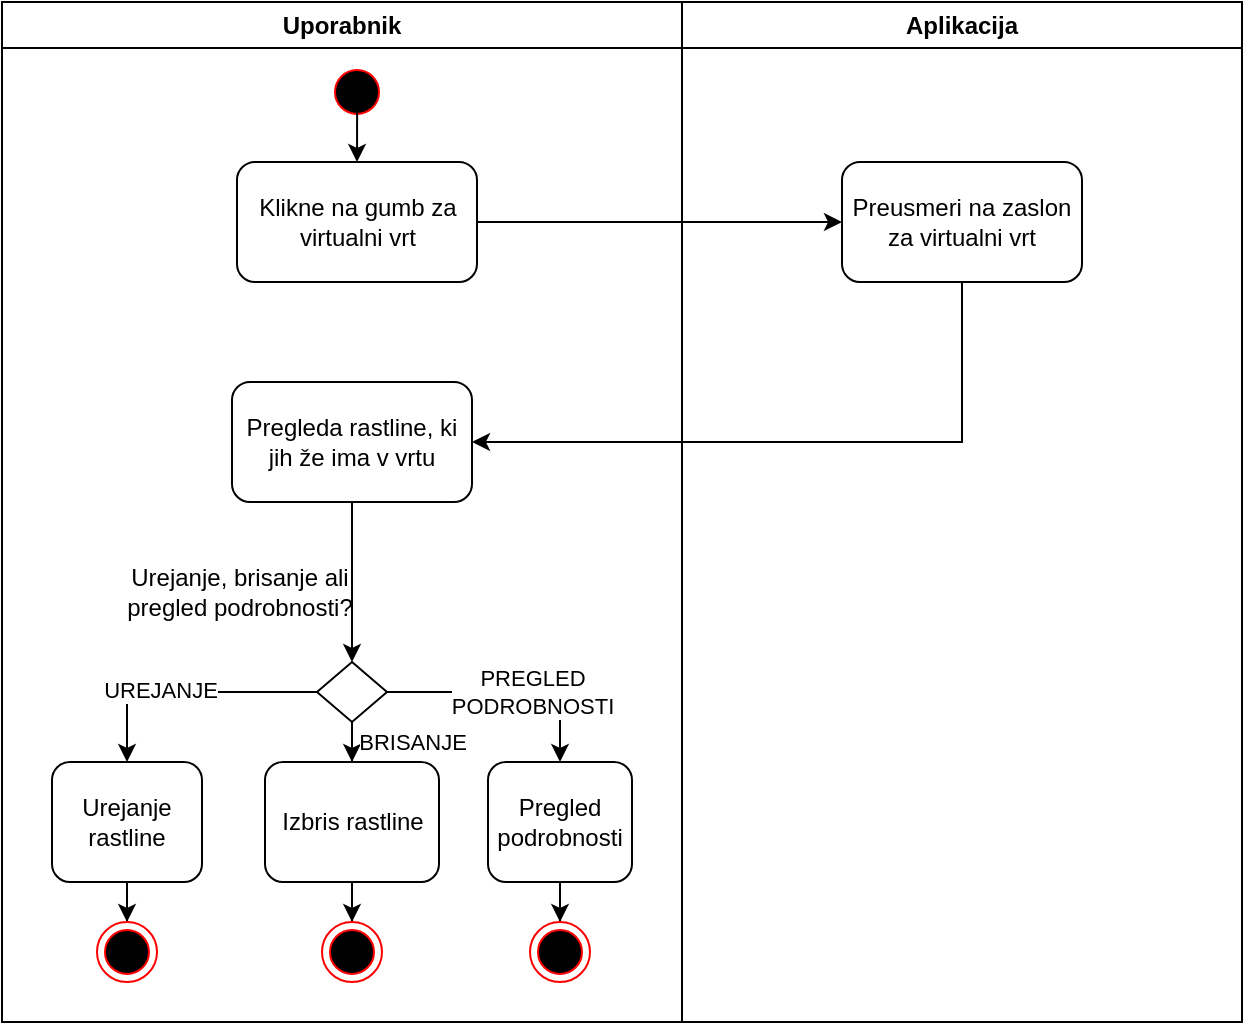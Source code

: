 <mxfile version="21.3.7" type="device">
  <diagram name="Page-1" id="w36pJh0tPYuzfkmxa03p">
    <mxGraphModel dx="1877" dy="581" grid="1" gridSize="10" guides="1" tooltips="1" connect="1" arrows="1" fold="1" page="1" pageScale="1" pageWidth="827" pageHeight="1169" math="0" shadow="0">
      <root>
        <mxCell id="0" />
        <mxCell id="1" parent="0" />
        <mxCell id="djv_0frjH2jrnHzl75IO-1" value="Uporabnik" style="swimlane;whiteSpace=wrap;html=1;" parent="1" vertex="1">
          <mxGeometry x="-180" y="30" width="340" height="510" as="geometry" />
        </mxCell>
        <mxCell id="djv_0frjH2jrnHzl75IO-2" value="" style="ellipse;html=1;shape=startState;fillColor=#000000;strokeColor=#ff0000;" parent="djv_0frjH2jrnHzl75IO-1" vertex="1">
          <mxGeometry x="162.5" y="30" width="30" height="30" as="geometry" />
        </mxCell>
        <mxCell id="tk4osSH9beHIg1FJtr60-1" style="edgeStyle=orthogonalEdgeStyle;rounded=0;orthogonalLoop=1;jettySize=auto;html=1;exitX=0.502;exitY=0.838;exitDx=0;exitDy=0;exitPerimeter=0;entryX=0.5;entryY=0;entryDx=0;entryDy=0;" parent="djv_0frjH2jrnHzl75IO-1" source="djv_0frjH2jrnHzl75IO-2" target="djv_0frjH2jrnHzl75IO-4" edge="1">
          <mxGeometry relative="1" as="geometry">
            <mxPoint x="205" y="60" as="targetPoint" />
          </mxGeometry>
        </mxCell>
        <mxCell id="djv_0frjH2jrnHzl75IO-4" value="Klikne na gumb za virtualni vrt" style="rounded=1;whiteSpace=wrap;html=1;" parent="djv_0frjH2jrnHzl75IO-1" vertex="1">
          <mxGeometry x="117.5" y="80" width="120" height="60" as="geometry" />
        </mxCell>
        <mxCell id="djv_0frjH2jrnHzl75IO-102" value="" style="edgeStyle=orthogonalEdgeStyle;rounded=0;orthogonalLoop=1;jettySize=auto;html=1;entryX=0.5;entryY=0;entryDx=0;entryDy=0;" parent="djv_0frjH2jrnHzl75IO-1" source="djv_0frjH2jrnHzl75IO-76" target="djv_0frjH2jrnHzl75IO-103" edge="1">
          <mxGeometry relative="1" as="geometry">
            <mxPoint x="102.5" y="400" as="targetPoint" />
            <Array as="points">
              <mxPoint x="175" y="250" />
              <mxPoint x="175" y="410" />
            </Array>
          </mxGeometry>
        </mxCell>
        <mxCell id="djv_0frjH2jrnHzl75IO-76" value="Pregleda rastline, ki jih že ima v vrtu" style="rounded=1;whiteSpace=wrap;html=1;" parent="djv_0frjH2jrnHzl75IO-1" vertex="1">
          <mxGeometry x="115" y="190" width="120" height="60" as="geometry" />
        </mxCell>
        <mxCell id="djv_0frjH2jrnHzl75IO-107" style="edgeStyle=orthogonalEdgeStyle;rounded=0;orthogonalLoop=1;jettySize=auto;html=1;entryX=0.5;entryY=0;entryDx=0;entryDy=0;" parent="djv_0frjH2jrnHzl75IO-1" source="djv_0frjH2jrnHzl75IO-103" target="djv_0frjH2jrnHzl75IO-106" edge="1">
          <mxGeometry relative="1" as="geometry" />
        </mxCell>
        <mxCell id="djv_0frjH2jrnHzl75IO-113" value="UREJANJE" style="edgeLabel;html=1;align=center;verticalAlign=middle;resizable=0;points=[];" parent="djv_0frjH2jrnHzl75IO-107" vertex="1" connectable="0">
          <mxGeometry x="0.215" y="-1" relative="1" as="geometry">
            <mxPoint as="offset" />
          </mxGeometry>
        </mxCell>
        <mxCell id="djv_0frjH2jrnHzl75IO-109" value="BRISANJE" style="edgeStyle=orthogonalEdgeStyle;rounded=0;orthogonalLoop=1;jettySize=auto;html=1;entryX=0.5;entryY=0;entryDx=0;entryDy=0;" parent="djv_0frjH2jrnHzl75IO-1" source="djv_0frjH2jrnHzl75IO-103" target="djv_0frjH2jrnHzl75IO-108" edge="1">
          <mxGeometry x="0.667" y="30" relative="1" as="geometry">
            <mxPoint as="offset" />
          </mxGeometry>
        </mxCell>
        <mxCell id="djv_0frjH2jrnHzl75IO-103" value="" style="rhombus;whiteSpace=wrap;html=1;" parent="djv_0frjH2jrnHzl75IO-1" vertex="1">
          <mxGeometry x="157.5" y="330" width="35" height="30" as="geometry" />
        </mxCell>
        <mxCell id="djv_0frjH2jrnHzl75IO-105" value="Urejanje, brisanje ali pregled podrobnosti?" style="text;html=1;strokeColor=none;fillColor=none;align=center;verticalAlign=middle;whiteSpace=wrap;rounded=0;" parent="djv_0frjH2jrnHzl75IO-1" vertex="1">
          <mxGeometry x="55" y="270" width="127.5" height="50" as="geometry" />
        </mxCell>
        <mxCell id="djv_0frjH2jrnHzl75IO-119" value="" style="edgeStyle=orthogonalEdgeStyle;rounded=0;orthogonalLoop=1;jettySize=auto;html=1;" parent="djv_0frjH2jrnHzl75IO-1" source="djv_0frjH2jrnHzl75IO-106" target="djv_0frjH2jrnHzl75IO-114" edge="1">
          <mxGeometry relative="1" as="geometry" />
        </mxCell>
        <mxCell id="djv_0frjH2jrnHzl75IO-106" value="Urejanje rastline" style="rounded=1;whiteSpace=wrap;html=1;" parent="djv_0frjH2jrnHzl75IO-1" vertex="1">
          <mxGeometry x="25" y="380" width="75" height="60" as="geometry" />
        </mxCell>
        <mxCell id="djv_0frjH2jrnHzl75IO-118" value="" style="edgeStyle=orthogonalEdgeStyle;rounded=0;orthogonalLoop=1;jettySize=auto;html=1;" parent="djv_0frjH2jrnHzl75IO-1" source="djv_0frjH2jrnHzl75IO-108" target="djv_0frjH2jrnHzl75IO-115" edge="1">
          <mxGeometry relative="1" as="geometry" />
        </mxCell>
        <mxCell id="djv_0frjH2jrnHzl75IO-108" value="Izbris rastline" style="rounded=1;whiteSpace=wrap;html=1;" parent="djv_0frjH2jrnHzl75IO-1" vertex="1">
          <mxGeometry x="131.5" y="380" width="87" height="60" as="geometry" />
        </mxCell>
        <mxCell id="djv_0frjH2jrnHzl75IO-117" value="" style="edgeStyle=orthogonalEdgeStyle;rounded=0;orthogonalLoop=1;jettySize=auto;html=1;" parent="djv_0frjH2jrnHzl75IO-1" source="djv_0frjH2jrnHzl75IO-110" target="djv_0frjH2jrnHzl75IO-116" edge="1">
          <mxGeometry relative="1" as="geometry" />
        </mxCell>
        <mxCell id="djv_0frjH2jrnHzl75IO-110" value="Pregled podrobnosti" style="rounded=1;whiteSpace=wrap;html=1;" parent="djv_0frjH2jrnHzl75IO-1" vertex="1">
          <mxGeometry x="243" y="380" width="72" height="60" as="geometry" />
        </mxCell>
        <mxCell id="djv_0frjH2jrnHzl75IO-111" style="edgeStyle=orthogonalEdgeStyle;rounded=0;orthogonalLoop=1;jettySize=auto;html=1;entryX=0.5;entryY=0;entryDx=0;entryDy=0;exitX=1;exitY=0.5;exitDx=0;exitDy=0;" parent="djv_0frjH2jrnHzl75IO-1" source="djv_0frjH2jrnHzl75IO-103" target="djv_0frjH2jrnHzl75IO-110" edge="1">
          <mxGeometry relative="1" as="geometry" />
        </mxCell>
        <mxCell id="djv_0frjH2jrnHzl75IO-112" value="PREGLED&lt;br&gt;PODROBNOSTI" style="edgeLabel;html=1;align=center;verticalAlign=middle;resizable=0;points=[];" parent="djv_0frjH2jrnHzl75IO-111" vertex="1" connectable="0">
          <mxGeometry x="0.032" relative="1" as="geometry">
            <mxPoint x="10" as="offset" />
          </mxGeometry>
        </mxCell>
        <mxCell id="djv_0frjH2jrnHzl75IO-114" value="" style="ellipse;html=1;shape=endState;fillColor=#000000;strokeColor=#ff0000;" parent="djv_0frjH2jrnHzl75IO-1" vertex="1">
          <mxGeometry x="47.5" y="460" width="30" height="30" as="geometry" />
        </mxCell>
        <mxCell id="djv_0frjH2jrnHzl75IO-115" value="" style="ellipse;html=1;shape=endState;fillColor=#000000;strokeColor=#ff0000;" parent="djv_0frjH2jrnHzl75IO-1" vertex="1">
          <mxGeometry x="160" y="460" width="30" height="30" as="geometry" />
        </mxCell>
        <mxCell id="djv_0frjH2jrnHzl75IO-116" value="" style="ellipse;html=1;shape=endState;fillColor=#000000;strokeColor=#ff0000;" parent="djv_0frjH2jrnHzl75IO-1" vertex="1">
          <mxGeometry x="264" y="460" width="30" height="30" as="geometry" />
        </mxCell>
        <mxCell id="djv_0frjH2jrnHzl75IO-27" value="Aplikacija" style="swimlane;whiteSpace=wrap;html=1;" parent="1" vertex="1">
          <mxGeometry x="160" y="30" width="280" height="510" as="geometry" />
        </mxCell>
        <mxCell id="djv_0frjH2jrnHzl75IO-28" value="Preusmeri na zaslon za virtualni vrt" style="rounded=1;whiteSpace=wrap;html=1;" parent="djv_0frjH2jrnHzl75IO-27" vertex="1">
          <mxGeometry x="80" y="80" width="120" height="60" as="geometry" />
        </mxCell>
        <mxCell id="djv_0frjH2jrnHzl75IO-64" value="" style="endArrow=classic;html=1;rounded=0;exitX=1;exitY=0.5;exitDx=0;exitDy=0;entryX=0;entryY=0.5;entryDx=0;entryDy=0;" parent="1" source="djv_0frjH2jrnHzl75IO-4" target="djv_0frjH2jrnHzl75IO-28" edge="1">
          <mxGeometry width="50" height="50" relative="1" as="geometry">
            <mxPoint x="60" y="320" as="sourcePoint" />
            <mxPoint x="110" y="270" as="targetPoint" />
          </mxGeometry>
        </mxCell>
        <mxCell id="c-v6jBUVmcoTRHABE8bm-1" style="edgeStyle=orthogonalEdgeStyle;rounded=0;orthogonalLoop=1;jettySize=auto;html=1;entryX=1;entryY=0.5;entryDx=0;entryDy=0;" parent="1" source="djv_0frjH2jrnHzl75IO-28" target="djv_0frjH2jrnHzl75IO-76" edge="1">
          <mxGeometry relative="1" as="geometry">
            <Array as="points">
              <mxPoint x="300" y="250" />
            </Array>
          </mxGeometry>
        </mxCell>
      </root>
    </mxGraphModel>
  </diagram>
</mxfile>
